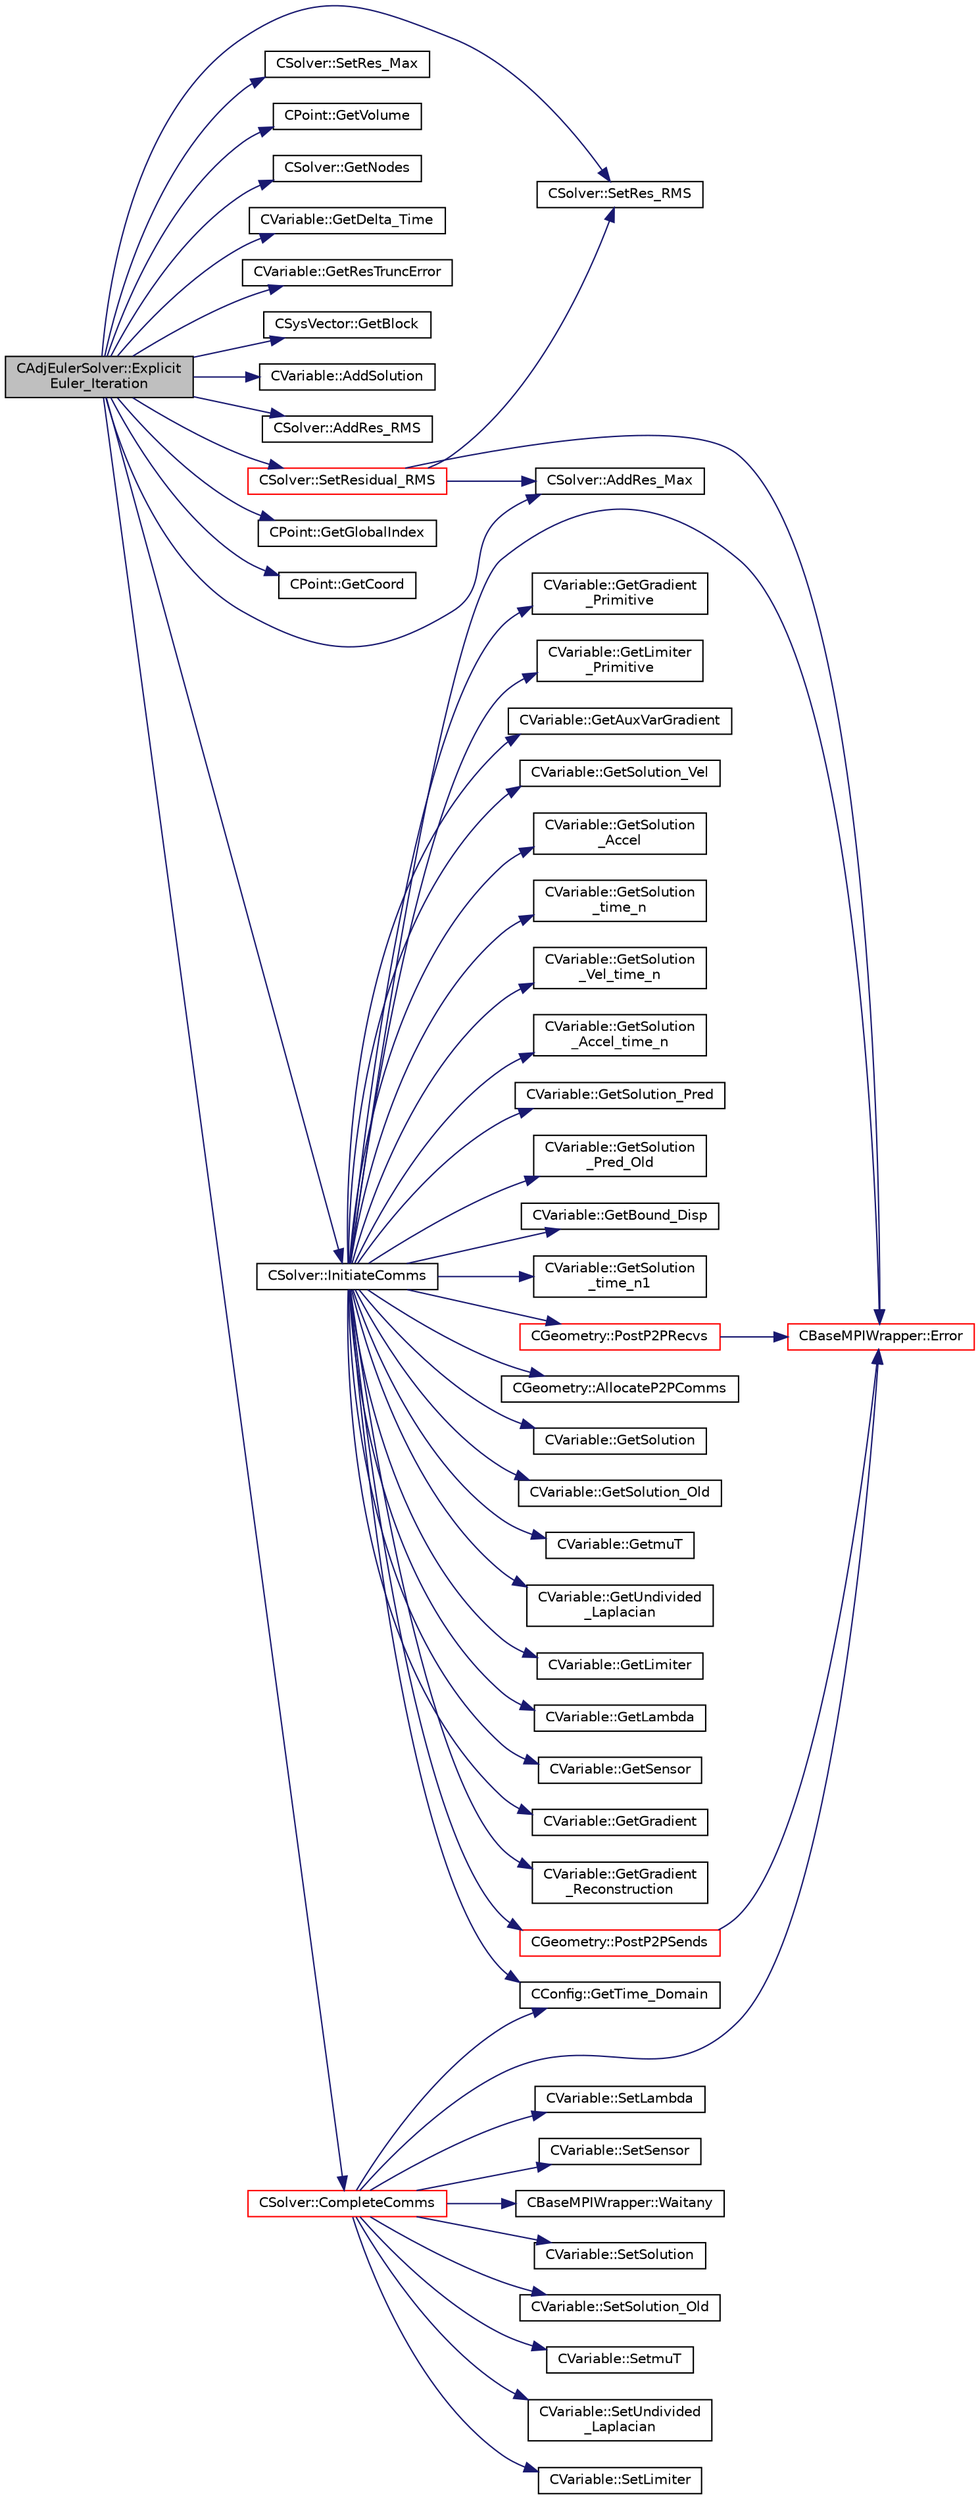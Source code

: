 digraph "CAdjEulerSolver::ExplicitEuler_Iteration"
{
  edge [fontname="Helvetica",fontsize="10",labelfontname="Helvetica",labelfontsize="10"];
  node [fontname="Helvetica",fontsize="10",shape=record];
  rankdir="LR";
  Node416 [label="CAdjEulerSolver::Explicit\lEuler_Iteration",height=0.2,width=0.4,color="black", fillcolor="grey75", style="filled", fontcolor="black"];
  Node416 -> Node417 [color="midnightblue",fontsize="10",style="solid",fontname="Helvetica"];
  Node417 [label="CSolver::SetRes_RMS",height=0.2,width=0.4,color="black", fillcolor="white", style="filled",URL="$class_c_solver.html#a6b74eb7a8bc01a4997c9844598f39d2f",tooltip="Set the maximal residual, this is useful for the convergence history. "];
  Node416 -> Node418 [color="midnightblue",fontsize="10",style="solid",fontname="Helvetica"];
  Node418 [label="CSolver::SetRes_Max",height=0.2,width=0.4,color="black", fillcolor="white", style="filled",URL="$class_c_solver.html#adf14c8391575b286636b04e66f0b5ca7",tooltip="Set the maximal residual, this is useful for the convergence history. "];
  Node416 -> Node419 [color="midnightblue",fontsize="10",style="solid",fontname="Helvetica"];
  Node419 [label="CPoint::GetVolume",height=0.2,width=0.4,color="black", fillcolor="white", style="filled",URL="$class_c_point.html#a3c526a15e767c7de9cf163800aa581e5",tooltip="Get area or volume of the control volume. "];
  Node416 -> Node420 [color="midnightblue",fontsize="10",style="solid",fontname="Helvetica"];
  Node420 [label="CSolver::GetNodes",height=0.2,width=0.4,color="black", fillcolor="white", style="filled",URL="$class_c_solver.html#af3198e52a2ea377bb765647b5e697197",tooltip="Allow outside access to the nodes of the solver, containing conservatives, primitives, etc. "];
  Node416 -> Node421 [color="midnightblue",fontsize="10",style="solid",fontname="Helvetica"];
  Node421 [label="CVariable::GetDelta_Time",height=0.2,width=0.4,color="black", fillcolor="white", style="filled",URL="$class_c_variable.html#aef3ea2cd0a87d55835bb2bd332678489",tooltip="Get the value of the time step. "];
  Node416 -> Node422 [color="midnightblue",fontsize="10",style="solid",fontname="Helvetica"];
  Node422 [label="CVariable::GetResTruncError",height=0.2,width=0.4,color="black", fillcolor="white", style="filled",URL="$class_c_variable.html#a026747bfe251f06e2a37352eafbf71f4",tooltip="Get the truncation error. "];
  Node416 -> Node423 [color="midnightblue",fontsize="10",style="solid",fontname="Helvetica"];
  Node423 [label="CSysVector::GetBlock",height=0.2,width=0.4,color="black", fillcolor="white", style="filled",URL="$class_c_sys_vector.html#a0f53b910eb47537bbedcade1fa4b7e5e",tooltip="Get the value of the residual. "];
  Node416 -> Node424 [color="midnightblue",fontsize="10",style="solid",fontname="Helvetica"];
  Node424 [label="CVariable::AddSolution",height=0.2,width=0.4,color="black", fillcolor="white", style="filled",URL="$class_c_variable.html#acb44f7d71d6e55b18bd008b704327f4a",tooltip="Add a value to the solution. "];
  Node416 -> Node425 [color="midnightblue",fontsize="10",style="solid",fontname="Helvetica"];
  Node425 [label="CSolver::AddRes_RMS",height=0.2,width=0.4,color="black", fillcolor="white", style="filled",URL="$class_c_solver.html#a41bc448daf37985882cb2cf27ab1ffd4",tooltip="Adds the maximal residual, this is useful for the convergence history. "];
  Node416 -> Node426 [color="midnightblue",fontsize="10",style="solid",fontname="Helvetica"];
  Node426 [label="CSolver::AddRes_Max",height=0.2,width=0.4,color="black", fillcolor="white", style="filled",URL="$class_c_solver.html#a8068067ba1b56173c95d4799bfb48d9e",tooltip="Adds the maximal residual, this is useful for the convergence history. "];
  Node416 -> Node427 [color="midnightblue",fontsize="10",style="solid",fontname="Helvetica"];
  Node427 [label="CPoint::GetGlobalIndex",height=0.2,width=0.4,color="black", fillcolor="white", style="filled",URL="$class_c_point.html#ab546170a5a03ef210a75fc5531910050",tooltip="Get the global index in a parallel computation. "];
  Node416 -> Node428 [color="midnightblue",fontsize="10",style="solid",fontname="Helvetica"];
  Node428 [label="CPoint::GetCoord",height=0.2,width=0.4,color="black", fillcolor="white", style="filled",URL="$class_c_point.html#a95fe081d22e96e190cb3edcbf0d6525f",tooltip="Get the coordinates dor the control volume. "];
  Node416 -> Node429 [color="midnightblue",fontsize="10",style="solid",fontname="Helvetica"];
  Node429 [label="CSolver::InitiateComms",height=0.2,width=0.4,color="black", fillcolor="white", style="filled",URL="$class_c_solver.html#a68ef94bc50683bd1f1d750b4a8cb7351",tooltip="Routine to load a solver quantity into the data structures for MPI point-to-point communication and t..."];
  Node429 -> Node430 [color="midnightblue",fontsize="10",style="solid",fontname="Helvetica"];
  Node430 [label="CConfig::GetTime_Domain",height=0.2,width=0.4,color="black", fillcolor="white", style="filled",URL="$class_c_config.html#a6a11350b3c8d7577318be43cda6f7292",tooltip="Check if the multizone problem is solved for time domain. "];
  Node429 -> Node431 [color="midnightblue",fontsize="10",style="solid",fontname="Helvetica"];
  Node431 [label="CBaseMPIWrapper::Error",height=0.2,width=0.4,color="red", fillcolor="white", style="filled",URL="$class_c_base_m_p_i_wrapper.html#a04457c47629bda56704e6a8804833eeb"];
  Node429 -> Node433 [color="midnightblue",fontsize="10",style="solid",fontname="Helvetica"];
  Node433 [label="CGeometry::AllocateP2PComms",height=0.2,width=0.4,color="black", fillcolor="white", style="filled",URL="$class_c_geometry.html#ab8d78a9f4017431b7542e154f58a7e63",tooltip="Routine to allocate buffers for point-to-point MPI communications. Also called to dynamically realloc..."];
  Node429 -> Node434 [color="midnightblue",fontsize="10",style="solid",fontname="Helvetica"];
  Node434 [label="CGeometry::PostP2PRecvs",height=0.2,width=0.4,color="red", fillcolor="white", style="filled",URL="$class_c_geometry.html#a35dd847b43dad069e3d73e376a0f32fb",tooltip="Routine to launch non-blocking recvs only for all point-to-point communication with neighboring parti..."];
  Node434 -> Node431 [color="midnightblue",fontsize="10",style="solid",fontname="Helvetica"];
  Node429 -> Node436 [color="midnightblue",fontsize="10",style="solid",fontname="Helvetica"];
  Node436 [label="CVariable::GetSolution",height=0.2,width=0.4,color="black", fillcolor="white", style="filled",URL="$class_c_variable.html#a261483e39c23c1de7cb9aea7e917c121",tooltip="Get the solution. "];
  Node429 -> Node437 [color="midnightblue",fontsize="10",style="solid",fontname="Helvetica"];
  Node437 [label="CVariable::GetSolution_Old",height=0.2,width=0.4,color="black", fillcolor="white", style="filled",URL="$class_c_variable.html#a70a9df6b6cc631f9c3b9a3ef7b3ecfe4",tooltip="Get the old solution of the problem (Runge-Kutta method) "];
  Node429 -> Node438 [color="midnightblue",fontsize="10",style="solid",fontname="Helvetica"];
  Node438 [label="CVariable::GetmuT",height=0.2,width=0.4,color="black", fillcolor="white", style="filled",URL="$class_c_variable.html#ad35ee29420764dda0bbb574f7a7253e7",tooltip="Get the value of the eddy viscosity. "];
  Node429 -> Node439 [color="midnightblue",fontsize="10",style="solid",fontname="Helvetica"];
  Node439 [label="CVariable::GetUndivided\l_Laplacian",height=0.2,width=0.4,color="black", fillcolor="white", style="filled",URL="$class_c_variable.html#a1dd90f7826e65b6b9fe15becaf82b1af",tooltip="Get the undivided laplacian of the solution. "];
  Node429 -> Node440 [color="midnightblue",fontsize="10",style="solid",fontname="Helvetica"];
  Node440 [label="CVariable::GetLimiter",height=0.2,width=0.4,color="black", fillcolor="white", style="filled",URL="$class_c_variable.html#a9575966f5c250fca5f6c6ff4f2dd7558",tooltip="Get the value of the slope limiter. "];
  Node429 -> Node441 [color="midnightblue",fontsize="10",style="solid",fontname="Helvetica"];
  Node441 [label="CVariable::GetLambda",height=0.2,width=0.4,color="black", fillcolor="white", style="filled",URL="$class_c_variable.html#af0b6afbd2666eab791d902f50fc3e869",tooltip="Get the value of the spectral radius. "];
  Node429 -> Node442 [color="midnightblue",fontsize="10",style="solid",fontname="Helvetica"];
  Node442 [label="CVariable::GetSensor",height=0.2,width=0.4,color="black", fillcolor="white", style="filled",URL="$class_c_variable.html#afec545423f883bcd961ac9f1e5d18dd2",tooltip="Get the pressure sensor. "];
  Node429 -> Node443 [color="midnightblue",fontsize="10",style="solid",fontname="Helvetica"];
  Node443 [label="CVariable::GetGradient",height=0.2,width=0.4,color="black", fillcolor="white", style="filled",URL="$class_c_variable.html#a7b58da4a928d622e7c2d4b4db047769d",tooltip="Get the value of the solution gradient. "];
  Node429 -> Node444 [color="midnightblue",fontsize="10",style="solid",fontname="Helvetica"];
  Node444 [label="CVariable::GetGradient\l_Reconstruction",height=0.2,width=0.4,color="black", fillcolor="white", style="filled",URL="$class_c_variable.html#a977f02338e95faf16da03dceb858d21b",tooltip="Get the value of the primitive gradient for MUSCL reconstruction. "];
  Node429 -> Node445 [color="midnightblue",fontsize="10",style="solid",fontname="Helvetica"];
  Node445 [label="CVariable::GetGradient\l_Primitive",height=0.2,width=0.4,color="black", fillcolor="white", style="filled",URL="$class_c_variable.html#a8b7f4e020a837b1fe639e8d875f964d5",tooltip="A virtual member. "];
  Node429 -> Node446 [color="midnightblue",fontsize="10",style="solid",fontname="Helvetica"];
  Node446 [label="CVariable::GetLimiter\l_Primitive",height=0.2,width=0.4,color="black", fillcolor="white", style="filled",URL="$class_c_variable.html#a16ceb9b6d42113b37bb6f19652b22ed4",tooltip="A virtual member. "];
  Node429 -> Node447 [color="midnightblue",fontsize="10",style="solid",fontname="Helvetica"];
  Node447 [label="CVariable::GetAuxVarGradient",height=0.2,width=0.4,color="black", fillcolor="white", style="filled",URL="$class_c_variable.html#a834d120ef94368df0db7b3b96a7a324c",tooltip="Get the gradient of the auxiliary variable. "];
  Node429 -> Node448 [color="midnightblue",fontsize="10",style="solid",fontname="Helvetica"];
  Node448 [label="CVariable::GetSolution_Vel",height=0.2,width=0.4,color="black", fillcolor="white", style="filled",URL="$class_c_variable.html#ae403ee21871629716cbabead1c587dac",tooltip="Get the velocity (Structural Analysis). "];
  Node429 -> Node449 [color="midnightblue",fontsize="10",style="solid",fontname="Helvetica"];
  Node449 [label="CVariable::GetSolution\l_Accel",height=0.2,width=0.4,color="black", fillcolor="white", style="filled",URL="$class_c_variable.html#aef2fdf091198070a00d12cdb4dea3ff6",tooltip="Get the acceleration (Structural Analysis). "];
  Node429 -> Node450 [color="midnightblue",fontsize="10",style="solid",fontname="Helvetica"];
  Node450 [label="CVariable::GetSolution\l_time_n",height=0.2,width=0.4,color="black", fillcolor="white", style="filled",URL="$class_c_variable.html#a9162db789c2ca2b71159697cc500fcce",tooltip="Get the solution at time n. "];
  Node429 -> Node451 [color="midnightblue",fontsize="10",style="solid",fontname="Helvetica"];
  Node451 [label="CVariable::GetSolution\l_Vel_time_n",height=0.2,width=0.4,color="black", fillcolor="white", style="filled",URL="$class_c_variable.html#ab36e9bb95a17f0561a94edb80f1ca4c0",tooltip="Get the velocity of the nodes (Structural Analysis) at time n. "];
  Node429 -> Node452 [color="midnightblue",fontsize="10",style="solid",fontname="Helvetica"];
  Node452 [label="CVariable::GetSolution\l_Accel_time_n",height=0.2,width=0.4,color="black", fillcolor="white", style="filled",URL="$class_c_variable.html#acb493936a05287142a6257122f5cefb5",tooltip="Get the acceleration of the nodes (Structural Analysis) at time n. "];
  Node429 -> Node453 [color="midnightblue",fontsize="10",style="solid",fontname="Helvetica"];
  Node453 [label="CVariable::GetSolution_Pred",height=0.2,width=0.4,color="black", fillcolor="white", style="filled",URL="$class_c_variable.html#adba4a8e082e70a9a6fe5d1d9c6e5c820",tooltip="A virtual member. Get the value of the solution predictor. "];
  Node429 -> Node454 [color="midnightblue",fontsize="10",style="solid",fontname="Helvetica"];
  Node454 [label="CVariable::GetSolution\l_Pred_Old",height=0.2,width=0.4,color="black", fillcolor="white", style="filled",URL="$class_c_variable.html#a626f4cad3d20be125e844b9076e44e07",tooltip="A virtual member. Get the value of the solution predictor. "];
  Node429 -> Node455 [color="midnightblue",fontsize="10",style="solid",fontname="Helvetica"];
  Node455 [label="CVariable::GetBound_Disp",height=0.2,width=0.4,color="black", fillcolor="white", style="filled",URL="$class_c_variable.html#a7e382eae45700e5c1e8973292c08f128",tooltip="A virtual member. Get the value of the displacement imposed at the boundary. "];
  Node429 -> Node456 [color="midnightblue",fontsize="10",style="solid",fontname="Helvetica"];
  Node456 [label="CVariable::GetSolution\l_time_n1",height=0.2,width=0.4,color="black", fillcolor="white", style="filled",URL="$class_c_variable.html#a584e438afb716aa0ffce4ccc9b469ef6",tooltip="Get the solution at time n-1. "];
  Node429 -> Node457 [color="midnightblue",fontsize="10",style="solid",fontname="Helvetica"];
  Node457 [label="CGeometry::PostP2PSends",height=0.2,width=0.4,color="red", fillcolor="white", style="filled",URL="$class_c_geometry.html#a3db8e369fc532db7a85a27fbb01056fe",tooltip="Routine to launch a single non-blocking send once the buffer is loaded for a point-to-point commucati..."];
  Node457 -> Node431 [color="midnightblue",fontsize="10",style="solid",fontname="Helvetica"];
  Node416 -> Node459 [color="midnightblue",fontsize="10",style="solid",fontname="Helvetica"];
  Node459 [label="CSolver::CompleteComms",height=0.2,width=0.4,color="red", fillcolor="white", style="filled",URL="$class_c_solver.html#a8d3046ad54e177f0705a2bff99c1cf16",tooltip="Routine to complete the set of non-blocking communications launched by InitiateComms() and unpacking ..."];
  Node459 -> Node460 [color="midnightblue",fontsize="10",style="solid",fontname="Helvetica"];
  Node460 [label="CBaseMPIWrapper::Waitany",height=0.2,width=0.4,color="black", fillcolor="white", style="filled",URL="$class_c_base_m_p_i_wrapper.html#ade364e6661c9eec2070a2448dbb5750b"];
  Node459 -> Node461 [color="midnightblue",fontsize="10",style="solid",fontname="Helvetica"];
  Node461 [label="CVariable::SetSolution",height=0.2,width=0.4,color="black", fillcolor="white", style="filled",URL="$class_c_variable.html#a22fbbd7bc6491672843000644a05c6a5",tooltip="Set the value of the solution, all variables. "];
  Node459 -> Node462 [color="midnightblue",fontsize="10",style="solid",fontname="Helvetica"];
  Node462 [label="CVariable::SetSolution_Old",height=0.2,width=0.4,color="black", fillcolor="white", style="filled",URL="$class_c_variable.html#a6ee4d8d450971204cc054a33d6473732",tooltip="Set the value of the old solution. "];
  Node459 -> Node463 [color="midnightblue",fontsize="10",style="solid",fontname="Helvetica"];
  Node463 [label="CVariable::SetmuT",height=0.2,width=0.4,color="black", fillcolor="white", style="filled",URL="$class_c_variable.html#a91256a1e927c5a529d853d0f127243de",tooltip="Set the value of the eddy viscosity. "];
  Node459 -> Node464 [color="midnightblue",fontsize="10",style="solid",fontname="Helvetica"];
  Node464 [label="CVariable::SetUndivided\l_Laplacian",height=0.2,width=0.4,color="black", fillcolor="white", style="filled",URL="$class_c_variable.html#ad3ffccf8e47dccac8bb71b4d8fdbc1be",tooltip="Set the value of the undivided laplacian of the solution. "];
  Node459 -> Node465 [color="midnightblue",fontsize="10",style="solid",fontname="Helvetica"];
  Node465 [label="CVariable::SetLimiter",height=0.2,width=0.4,color="black", fillcolor="white", style="filled",URL="$class_c_variable.html#a7facd577dde974e01c3de9b6f273232e",tooltip="Set the value of the limiter. "];
  Node459 -> Node466 [color="midnightblue",fontsize="10",style="solid",fontname="Helvetica"];
  Node466 [label="CVariable::SetLambda",height=0.2,width=0.4,color="black", fillcolor="white", style="filled",URL="$class_c_variable.html#afc0086076d62561f31a39f774c297428",tooltip="Set the value of the spectral radius. "];
  Node459 -> Node467 [color="midnightblue",fontsize="10",style="solid",fontname="Helvetica"];
  Node467 [label="CVariable::SetSensor",height=0.2,width=0.4,color="black", fillcolor="white", style="filled",URL="$class_c_variable.html#a79ebe4ea3cc8eccd8b004256c5492a9e",tooltip="Set pressure sensor. "];
  Node459 -> Node430 [color="midnightblue",fontsize="10",style="solid",fontname="Helvetica"];
  Node459 -> Node431 [color="midnightblue",fontsize="10",style="solid",fontname="Helvetica"];
  Node416 -> Node483 [color="midnightblue",fontsize="10",style="solid",fontname="Helvetica"];
  Node483 [label="CSolver::SetResidual_RMS",height=0.2,width=0.4,color="red", fillcolor="white", style="filled",URL="$class_c_solver.html#a757fe316cc412bb18f1c6dff3beeb6b4",tooltip="Set the value of the max residual and RMS residual. "];
  Node483 -> Node431 [color="midnightblue",fontsize="10",style="solid",fontname="Helvetica"];
  Node483 -> Node417 [color="midnightblue",fontsize="10",style="solid",fontname="Helvetica"];
  Node483 -> Node426 [color="midnightblue",fontsize="10",style="solid",fontname="Helvetica"];
}
